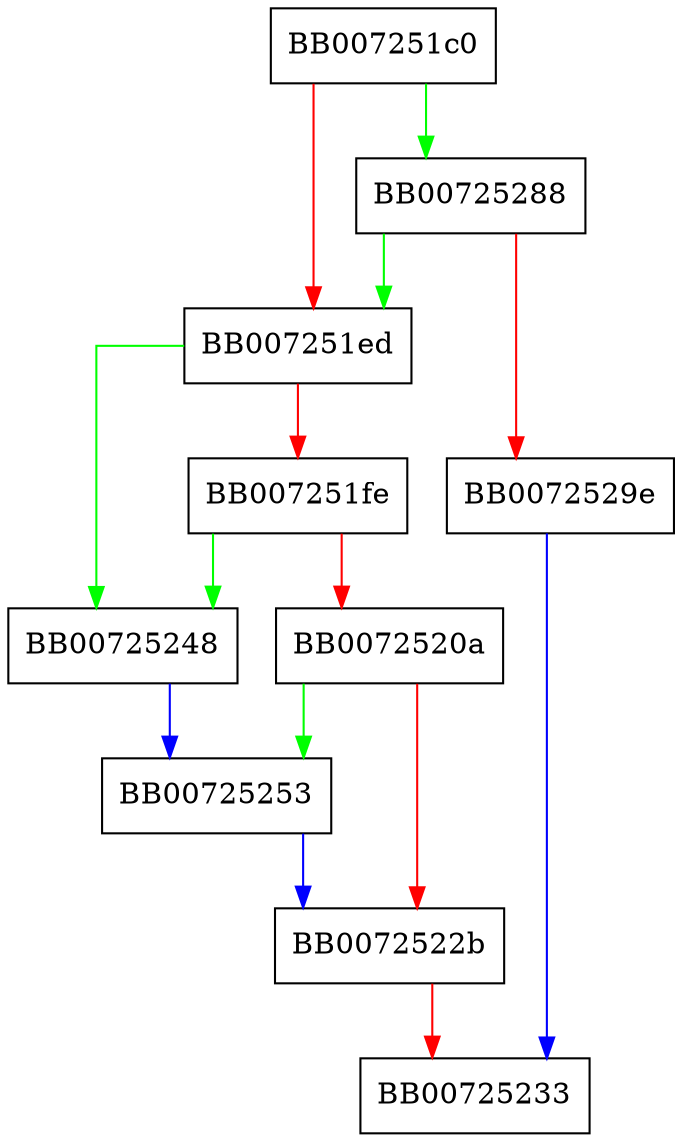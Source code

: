 digraph BN_mod_inverse {
  node [shape="box"];
  graph [splines=ortho];
  BB007251c0 -> BB00725288 [color="green"];
  BB007251c0 -> BB007251ed [color="red"];
  BB007251ed -> BB00725248 [color="green"];
  BB007251ed -> BB007251fe [color="red"];
  BB007251fe -> BB00725248 [color="green"];
  BB007251fe -> BB0072520a [color="red"];
  BB0072520a -> BB00725253 [color="green"];
  BB0072520a -> BB0072522b [color="red"];
  BB0072522b -> BB00725233 [color="red"];
  BB00725248 -> BB00725253 [color="blue"];
  BB00725253 -> BB0072522b [color="blue"];
  BB00725288 -> BB007251ed [color="green"];
  BB00725288 -> BB0072529e [color="red"];
  BB0072529e -> BB00725233 [color="blue"];
}